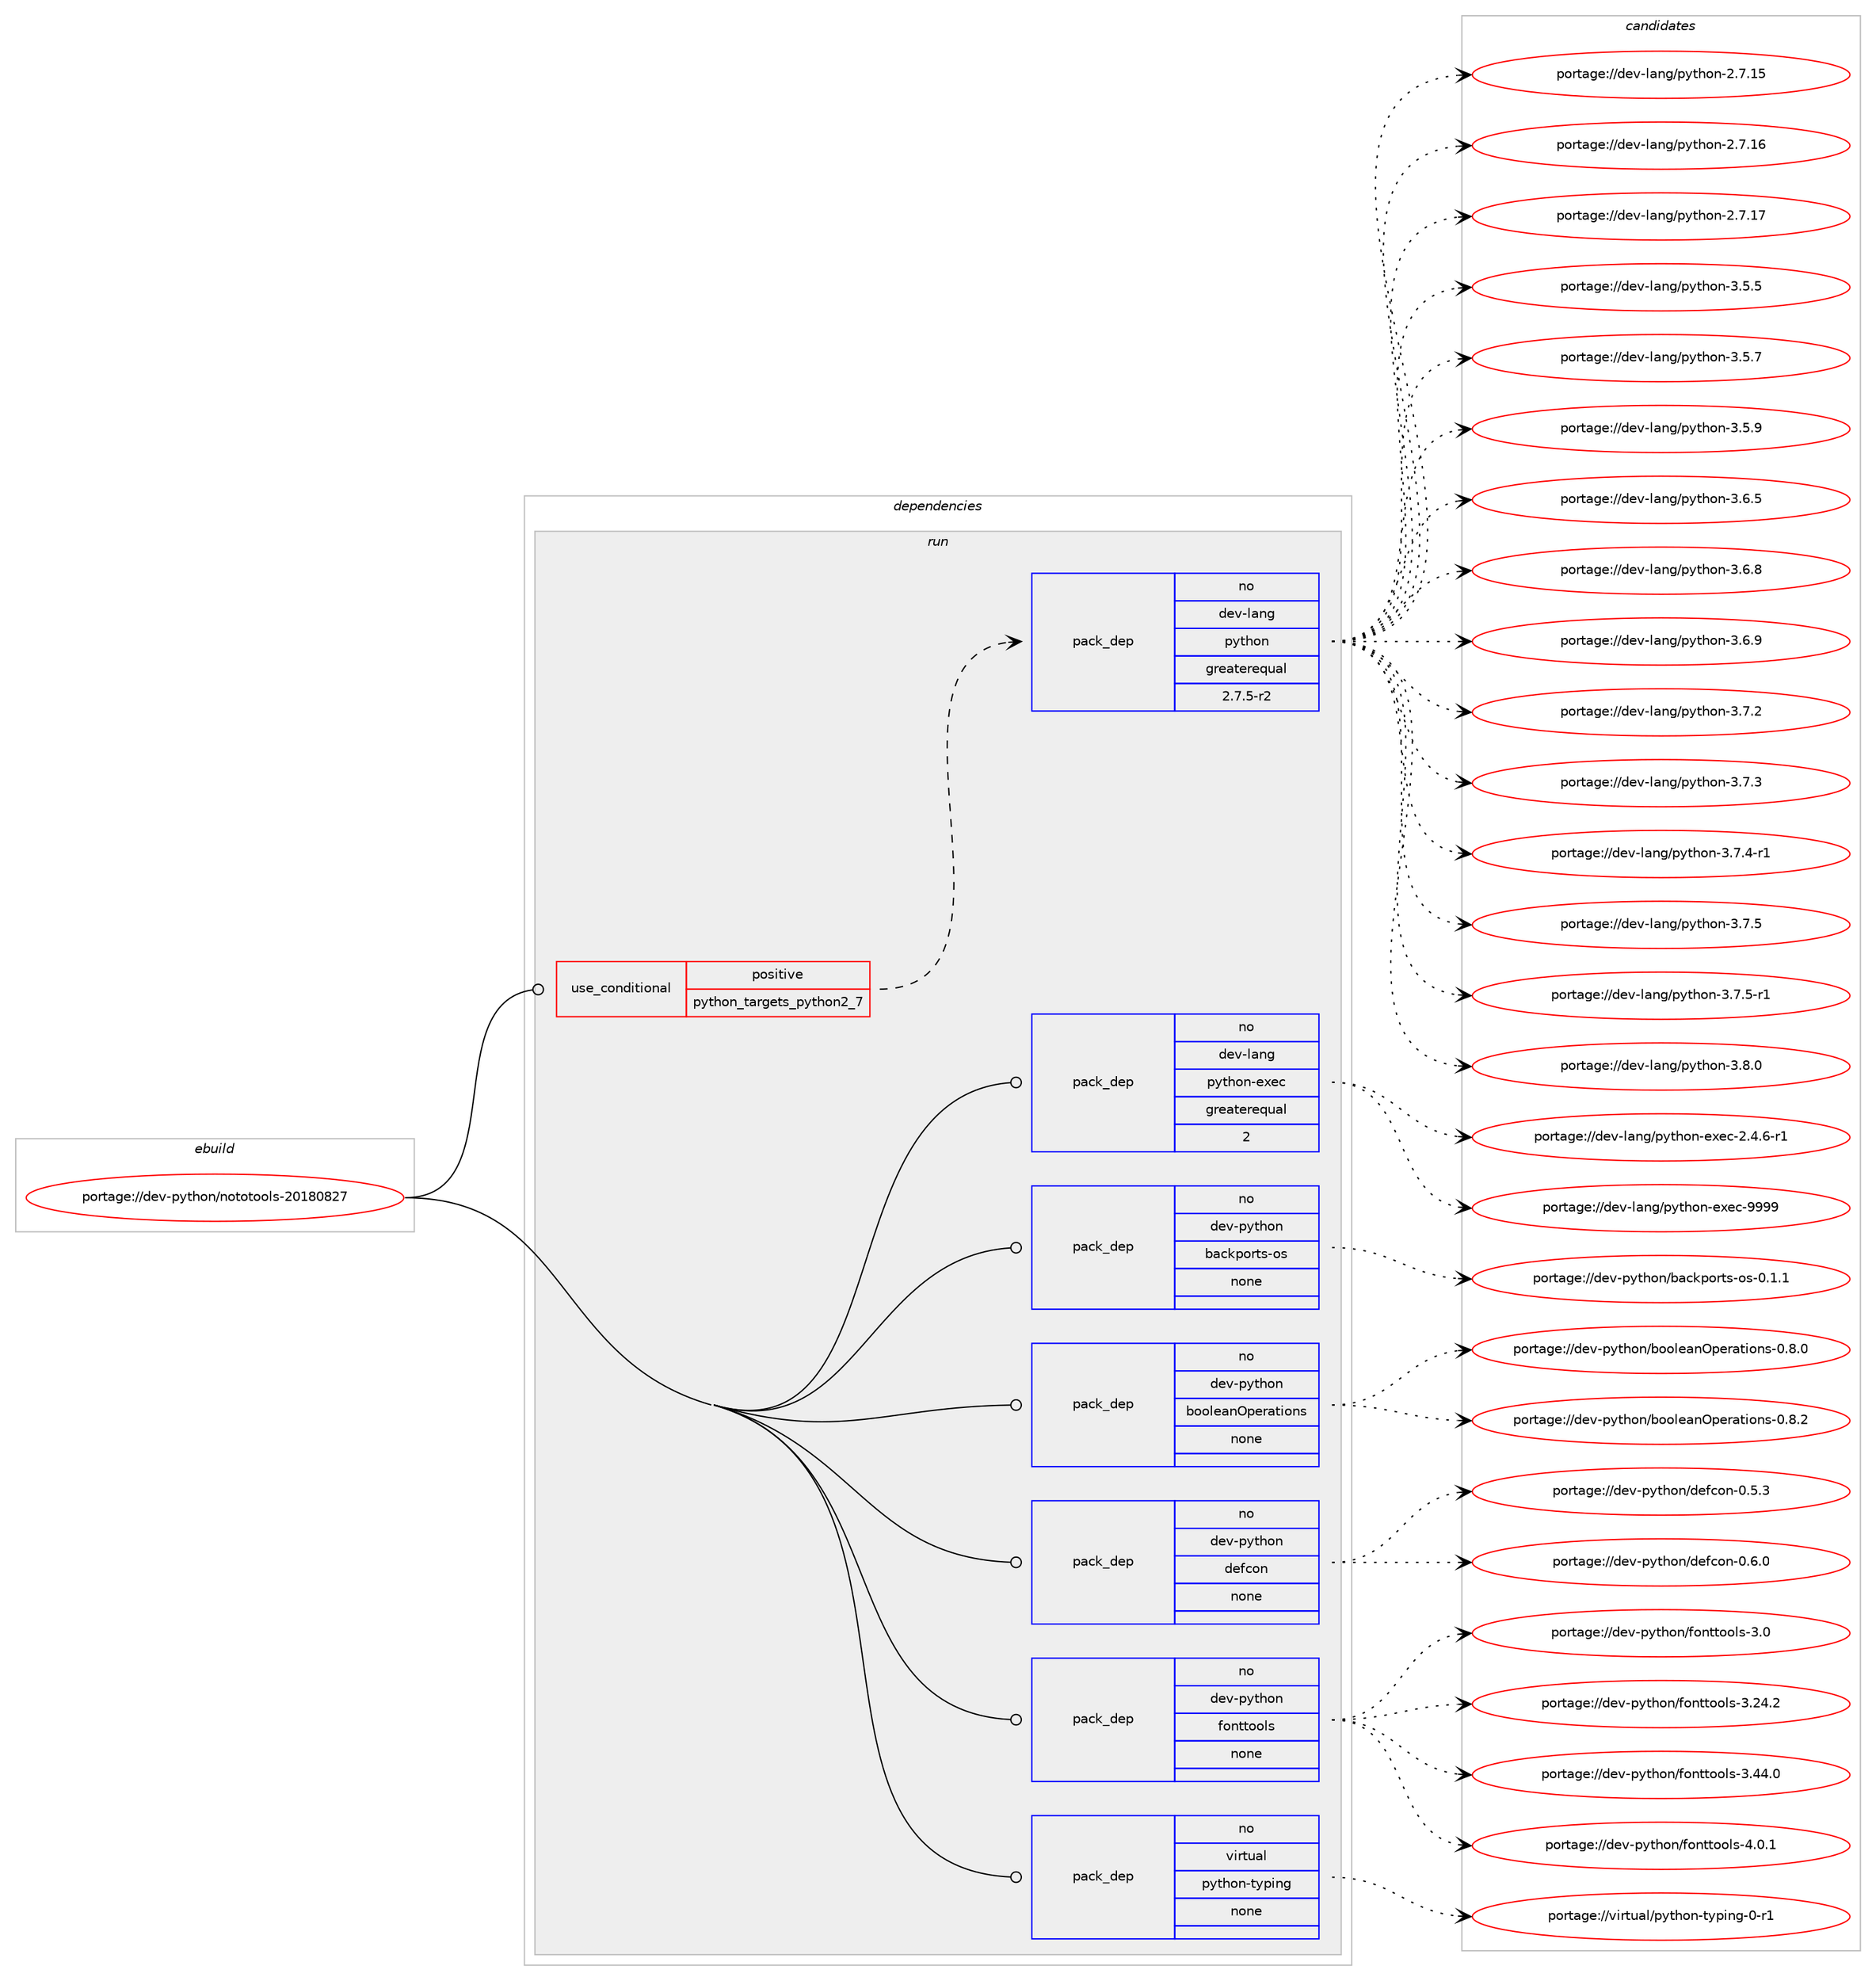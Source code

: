 digraph prolog {

# *************
# Graph options
# *************

newrank=true;
concentrate=true;
compound=true;
graph [rankdir=LR,fontname=Helvetica,fontsize=10,ranksep=1.5];#, ranksep=2.5, nodesep=0.2];
edge  [arrowhead=vee];
node  [fontname=Helvetica,fontsize=10];

# **********
# The ebuild
# **********

subgraph cluster_leftcol {
color=gray;
rank=same;
label=<<i>ebuild</i>>;
id [label="portage://dev-python/nototools-20180827", color=red, width=4, href="../dev-python/nototools-20180827.svg"];
}

# ****************
# The dependencies
# ****************

subgraph cluster_midcol {
color=gray;
label=<<i>dependencies</i>>;
subgraph cluster_compile {
fillcolor="#eeeeee";
style=filled;
label=<<i>compile</i>>;
}
subgraph cluster_compileandrun {
fillcolor="#eeeeee";
style=filled;
label=<<i>compile and run</i>>;
}
subgraph cluster_run {
fillcolor="#eeeeee";
style=filled;
label=<<i>run</i>>;
subgraph cond32600 {
dependency152096 [label=<<TABLE BORDER="0" CELLBORDER="1" CELLSPACING="0" CELLPADDING="4"><TR><TD ROWSPAN="3" CELLPADDING="10">use_conditional</TD></TR><TR><TD>positive</TD></TR><TR><TD>python_targets_python2_7</TD></TR></TABLE>>, shape=none, color=red];
subgraph pack116167 {
dependency152097 [label=<<TABLE BORDER="0" CELLBORDER="1" CELLSPACING="0" CELLPADDING="4" WIDTH="220"><TR><TD ROWSPAN="6" CELLPADDING="30">pack_dep</TD></TR><TR><TD WIDTH="110">no</TD></TR><TR><TD>dev-lang</TD></TR><TR><TD>python</TD></TR><TR><TD>greaterequal</TD></TR><TR><TD>2.7.5-r2</TD></TR></TABLE>>, shape=none, color=blue];
}
dependency152096:e -> dependency152097:w [weight=20,style="dashed",arrowhead="vee"];
}
id:e -> dependency152096:w [weight=20,style="solid",arrowhead="odot"];
subgraph pack116168 {
dependency152098 [label=<<TABLE BORDER="0" CELLBORDER="1" CELLSPACING="0" CELLPADDING="4" WIDTH="220"><TR><TD ROWSPAN="6" CELLPADDING="30">pack_dep</TD></TR><TR><TD WIDTH="110">no</TD></TR><TR><TD>dev-lang</TD></TR><TR><TD>python-exec</TD></TR><TR><TD>greaterequal</TD></TR><TR><TD>2</TD></TR></TABLE>>, shape=none, color=blue];
}
id:e -> dependency152098:w [weight=20,style="solid",arrowhead="odot"];
subgraph pack116169 {
dependency152099 [label=<<TABLE BORDER="0" CELLBORDER="1" CELLSPACING="0" CELLPADDING="4" WIDTH="220"><TR><TD ROWSPAN="6" CELLPADDING="30">pack_dep</TD></TR><TR><TD WIDTH="110">no</TD></TR><TR><TD>dev-python</TD></TR><TR><TD>backports-os</TD></TR><TR><TD>none</TD></TR><TR><TD></TD></TR></TABLE>>, shape=none, color=blue];
}
id:e -> dependency152099:w [weight=20,style="solid",arrowhead="odot"];
subgraph pack116170 {
dependency152100 [label=<<TABLE BORDER="0" CELLBORDER="1" CELLSPACING="0" CELLPADDING="4" WIDTH="220"><TR><TD ROWSPAN="6" CELLPADDING="30">pack_dep</TD></TR><TR><TD WIDTH="110">no</TD></TR><TR><TD>dev-python</TD></TR><TR><TD>booleanOperations</TD></TR><TR><TD>none</TD></TR><TR><TD></TD></TR></TABLE>>, shape=none, color=blue];
}
id:e -> dependency152100:w [weight=20,style="solid",arrowhead="odot"];
subgraph pack116171 {
dependency152101 [label=<<TABLE BORDER="0" CELLBORDER="1" CELLSPACING="0" CELLPADDING="4" WIDTH="220"><TR><TD ROWSPAN="6" CELLPADDING="30">pack_dep</TD></TR><TR><TD WIDTH="110">no</TD></TR><TR><TD>dev-python</TD></TR><TR><TD>defcon</TD></TR><TR><TD>none</TD></TR><TR><TD></TD></TR></TABLE>>, shape=none, color=blue];
}
id:e -> dependency152101:w [weight=20,style="solid",arrowhead="odot"];
subgraph pack116172 {
dependency152102 [label=<<TABLE BORDER="0" CELLBORDER="1" CELLSPACING="0" CELLPADDING="4" WIDTH="220"><TR><TD ROWSPAN="6" CELLPADDING="30">pack_dep</TD></TR><TR><TD WIDTH="110">no</TD></TR><TR><TD>dev-python</TD></TR><TR><TD>fonttools</TD></TR><TR><TD>none</TD></TR><TR><TD></TD></TR></TABLE>>, shape=none, color=blue];
}
id:e -> dependency152102:w [weight=20,style="solid",arrowhead="odot"];
subgraph pack116173 {
dependency152103 [label=<<TABLE BORDER="0" CELLBORDER="1" CELLSPACING="0" CELLPADDING="4" WIDTH="220"><TR><TD ROWSPAN="6" CELLPADDING="30">pack_dep</TD></TR><TR><TD WIDTH="110">no</TD></TR><TR><TD>virtual</TD></TR><TR><TD>python-typing</TD></TR><TR><TD>none</TD></TR><TR><TD></TD></TR></TABLE>>, shape=none, color=blue];
}
id:e -> dependency152103:w [weight=20,style="solid",arrowhead="odot"];
}
}

# **************
# The candidates
# **************

subgraph cluster_choices {
rank=same;
color=gray;
label=<<i>candidates</i>>;

subgraph choice116167 {
color=black;
nodesep=1;
choiceportage10010111845108971101034711212111610411111045504655464953 [label="portage://dev-lang/python-2.7.15", color=red, width=4,href="../dev-lang/python-2.7.15.svg"];
choiceportage10010111845108971101034711212111610411111045504655464954 [label="portage://dev-lang/python-2.7.16", color=red, width=4,href="../dev-lang/python-2.7.16.svg"];
choiceportage10010111845108971101034711212111610411111045504655464955 [label="portage://dev-lang/python-2.7.17", color=red, width=4,href="../dev-lang/python-2.7.17.svg"];
choiceportage100101118451089711010347112121116104111110455146534653 [label="portage://dev-lang/python-3.5.5", color=red, width=4,href="../dev-lang/python-3.5.5.svg"];
choiceportage100101118451089711010347112121116104111110455146534655 [label="portage://dev-lang/python-3.5.7", color=red, width=4,href="../dev-lang/python-3.5.7.svg"];
choiceportage100101118451089711010347112121116104111110455146534657 [label="portage://dev-lang/python-3.5.9", color=red, width=4,href="../dev-lang/python-3.5.9.svg"];
choiceportage100101118451089711010347112121116104111110455146544653 [label="portage://dev-lang/python-3.6.5", color=red, width=4,href="../dev-lang/python-3.6.5.svg"];
choiceportage100101118451089711010347112121116104111110455146544656 [label="portage://dev-lang/python-3.6.8", color=red, width=4,href="../dev-lang/python-3.6.8.svg"];
choiceportage100101118451089711010347112121116104111110455146544657 [label="portage://dev-lang/python-3.6.9", color=red, width=4,href="../dev-lang/python-3.6.9.svg"];
choiceportage100101118451089711010347112121116104111110455146554650 [label="portage://dev-lang/python-3.7.2", color=red, width=4,href="../dev-lang/python-3.7.2.svg"];
choiceportage100101118451089711010347112121116104111110455146554651 [label="portage://dev-lang/python-3.7.3", color=red, width=4,href="../dev-lang/python-3.7.3.svg"];
choiceportage1001011184510897110103471121211161041111104551465546524511449 [label="portage://dev-lang/python-3.7.4-r1", color=red, width=4,href="../dev-lang/python-3.7.4-r1.svg"];
choiceportage100101118451089711010347112121116104111110455146554653 [label="portage://dev-lang/python-3.7.5", color=red, width=4,href="../dev-lang/python-3.7.5.svg"];
choiceportage1001011184510897110103471121211161041111104551465546534511449 [label="portage://dev-lang/python-3.7.5-r1", color=red, width=4,href="../dev-lang/python-3.7.5-r1.svg"];
choiceportage100101118451089711010347112121116104111110455146564648 [label="portage://dev-lang/python-3.8.0", color=red, width=4,href="../dev-lang/python-3.8.0.svg"];
dependency152097:e -> choiceportage10010111845108971101034711212111610411111045504655464953:w [style=dotted,weight="100"];
dependency152097:e -> choiceportage10010111845108971101034711212111610411111045504655464954:w [style=dotted,weight="100"];
dependency152097:e -> choiceportage10010111845108971101034711212111610411111045504655464955:w [style=dotted,weight="100"];
dependency152097:e -> choiceportage100101118451089711010347112121116104111110455146534653:w [style=dotted,weight="100"];
dependency152097:e -> choiceportage100101118451089711010347112121116104111110455146534655:w [style=dotted,weight="100"];
dependency152097:e -> choiceportage100101118451089711010347112121116104111110455146534657:w [style=dotted,weight="100"];
dependency152097:e -> choiceportage100101118451089711010347112121116104111110455146544653:w [style=dotted,weight="100"];
dependency152097:e -> choiceportage100101118451089711010347112121116104111110455146544656:w [style=dotted,weight="100"];
dependency152097:e -> choiceportage100101118451089711010347112121116104111110455146544657:w [style=dotted,weight="100"];
dependency152097:e -> choiceportage100101118451089711010347112121116104111110455146554650:w [style=dotted,weight="100"];
dependency152097:e -> choiceportage100101118451089711010347112121116104111110455146554651:w [style=dotted,weight="100"];
dependency152097:e -> choiceportage1001011184510897110103471121211161041111104551465546524511449:w [style=dotted,weight="100"];
dependency152097:e -> choiceportage100101118451089711010347112121116104111110455146554653:w [style=dotted,weight="100"];
dependency152097:e -> choiceportage1001011184510897110103471121211161041111104551465546534511449:w [style=dotted,weight="100"];
dependency152097:e -> choiceportage100101118451089711010347112121116104111110455146564648:w [style=dotted,weight="100"];
}
subgraph choice116168 {
color=black;
nodesep=1;
choiceportage10010111845108971101034711212111610411111045101120101994550465246544511449 [label="portage://dev-lang/python-exec-2.4.6-r1", color=red, width=4,href="../dev-lang/python-exec-2.4.6-r1.svg"];
choiceportage10010111845108971101034711212111610411111045101120101994557575757 [label="portage://dev-lang/python-exec-9999", color=red, width=4,href="../dev-lang/python-exec-9999.svg"];
dependency152098:e -> choiceportage10010111845108971101034711212111610411111045101120101994550465246544511449:w [style=dotted,weight="100"];
dependency152098:e -> choiceportage10010111845108971101034711212111610411111045101120101994557575757:w [style=dotted,weight="100"];
}
subgraph choice116169 {
color=black;
nodesep=1;
choiceportage100101118451121211161041111104798979910711211111411611545111115454846494649 [label="portage://dev-python/backports-os-0.1.1", color=red, width=4,href="../dev-python/backports-os-0.1.1.svg"];
dependency152099:e -> choiceportage100101118451121211161041111104798979910711211111411611545111115454846494649:w [style=dotted,weight="100"];
}
subgraph choice116170 {
color=black;
nodesep=1;
choiceportage100101118451121211161041111104798111111108101971107911210111497116105111110115454846564648 [label="portage://dev-python/booleanOperations-0.8.0", color=red, width=4,href="../dev-python/booleanOperations-0.8.0.svg"];
choiceportage100101118451121211161041111104798111111108101971107911210111497116105111110115454846564650 [label="portage://dev-python/booleanOperations-0.8.2", color=red, width=4,href="../dev-python/booleanOperations-0.8.2.svg"];
dependency152100:e -> choiceportage100101118451121211161041111104798111111108101971107911210111497116105111110115454846564648:w [style=dotted,weight="100"];
dependency152100:e -> choiceportage100101118451121211161041111104798111111108101971107911210111497116105111110115454846564650:w [style=dotted,weight="100"];
}
subgraph choice116171 {
color=black;
nodesep=1;
choiceportage100101118451121211161041111104710010110299111110454846534651 [label="portage://dev-python/defcon-0.5.3", color=red, width=4,href="../dev-python/defcon-0.5.3.svg"];
choiceportage100101118451121211161041111104710010110299111110454846544648 [label="portage://dev-python/defcon-0.6.0", color=red, width=4,href="../dev-python/defcon-0.6.0.svg"];
dependency152101:e -> choiceportage100101118451121211161041111104710010110299111110454846534651:w [style=dotted,weight="100"];
dependency152101:e -> choiceportage100101118451121211161041111104710010110299111110454846544648:w [style=dotted,weight="100"];
}
subgraph choice116172 {
color=black;
nodesep=1;
choiceportage100101118451121211161041111104710211111011611611111110811545514648 [label="portage://dev-python/fonttools-3.0", color=red, width=4,href="../dev-python/fonttools-3.0.svg"];
choiceportage100101118451121211161041111104710211111011611611111110811545514650524650 [label="portage://dev-python/fonttools-3.24.2", color=red, width=4,href="../dev-python/fonttools-3.24.2.svg"];
choiceportage100101118451121211161041111104710211111011611611111110811545514652524648 [label="portage://dev-python/fonttools-3.44.0", color=red, width=4,href="../dev-python/fonttools-3.44.0.svg"];
choiceportage1001011184511212111610411111047102111110116116111111108115455246484649 [label="portage://dev-python/fonttools-4.0.1", color=red, width=4,href="../dev-python/fonttools-4.0.1.svg"];
dependency152102:e -> choiceportage100101118451121211161041111104710211111011611611111110811545514648:w [style=dotted,weight="100"];
dependency152102:e -> choiceportage100101118451121211161041111104710211111011611611111110811545514650524650:w [style=dotted,weight="100"];
dependency152102:e -> choiceportage100101118451121211161041111104710211111011611611111110811545514652524648:w [style=dotted,weight="100"];
dependency152102:e -> choiceportage1001011184511212111610411111047102111110116116111111108115455246484649:w [style=dotted,weight="100"];
}
subgraph choice116173 {
color=black;
nodesep=1;
choiceportage11810511411611797108471121211161041111104511612111210511010345484511449 [label="portage://virtual/python-typing-0-r1", color=red, width=4,href="../virtual/python-typing-0-r1.svg"];
dependency152103:e -> choiceportage11810511411611797108471121211161041111104511612111210511010345484511449:w [style=dotted,weight="100"];
}
}

}

